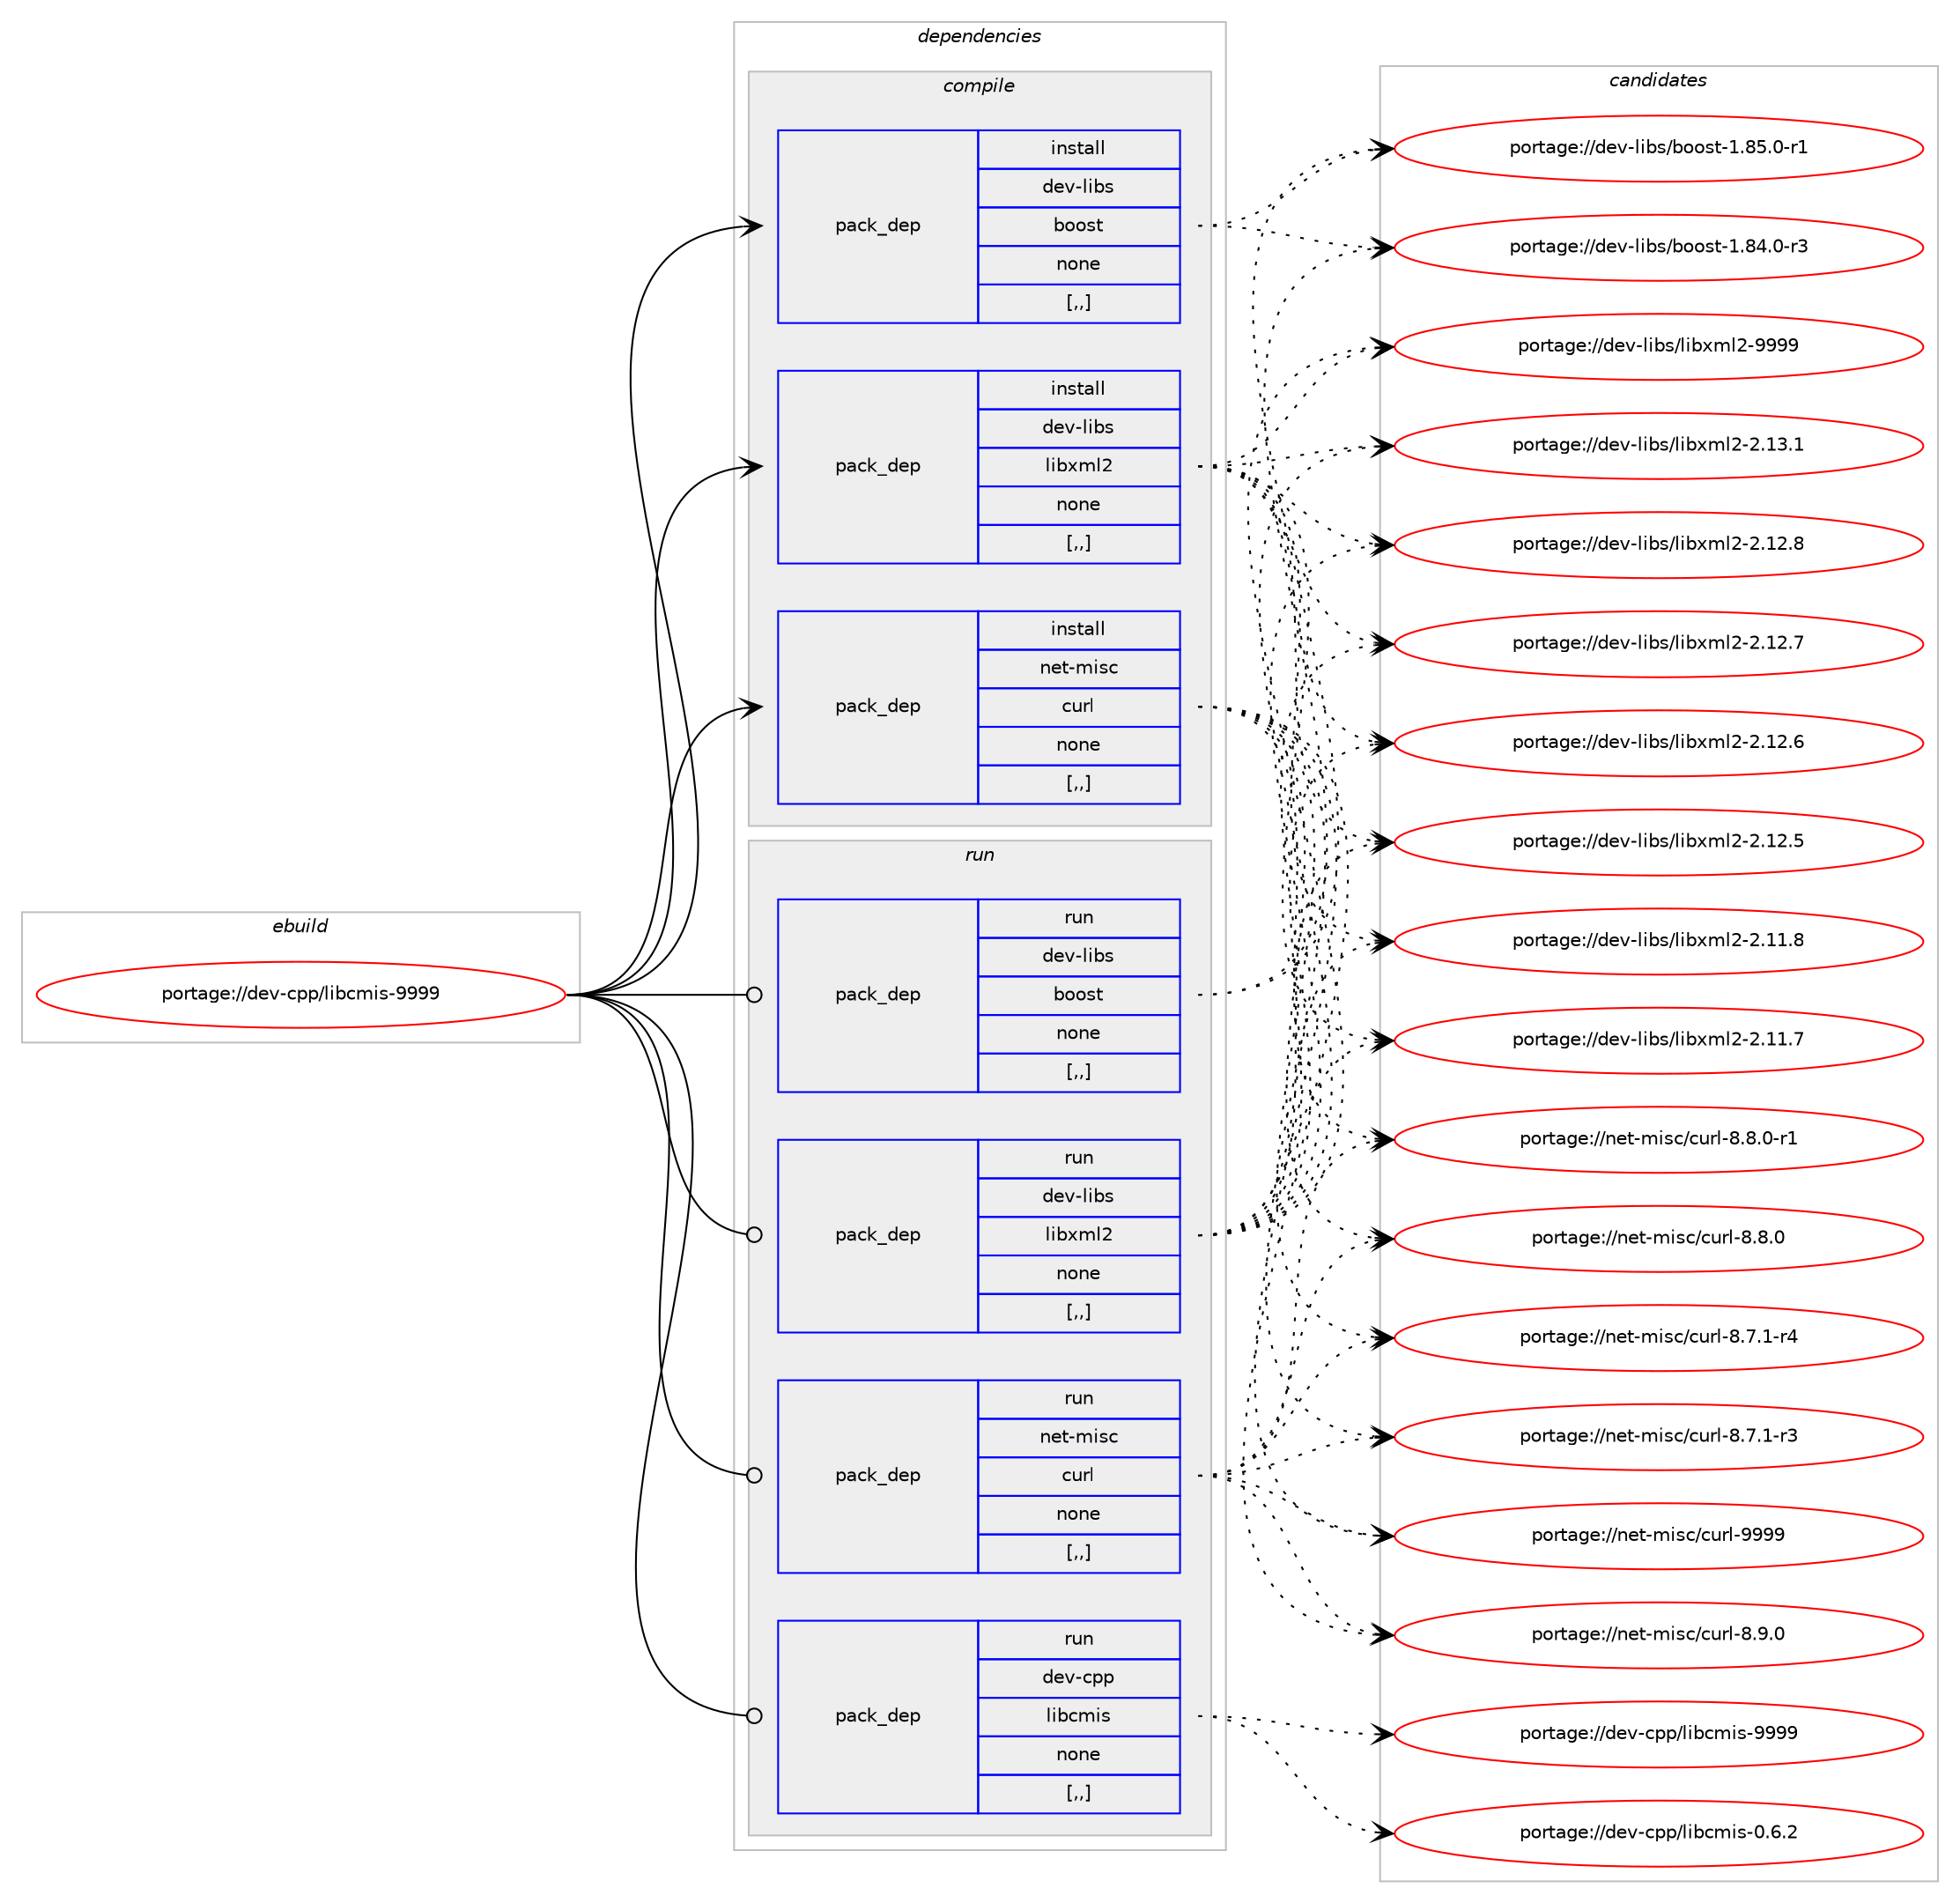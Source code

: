 digraph prolog {

# *************
# Graph options
# *************

newrank=true;
concentrate=true;
compound=true;
graph [rankdir=LR,fontname=Helvetica,fontsize=10,ranksep=1.5];#, ranksep=2.5, nodesep=0.2];
edge  [arrowhead=vee];
node  [fontname=Helvetica,fontsize=10];

# **********
# The ebuild
# **********

subgraph cluster_leftcol {
color=gray;
label=<<i>ebuild</i>>;
id [label="portage://dev-cpp/libcmis-9999", color=red, width=4, href="../dev-cpp/libcmis-9999.svg"];
}

# ****************
# The dependencies
# ****************

subgraph cluster_midcol {
color=gray;
label=<<i>dependencies</i>>;
subgraph cluster_compile {
fillcolor="#eeeeee";
style=filled;
label=<<i>compile</i>>;
subgraph pack47887 {
dependency65889 [label=<<TABLE BORDER="0" CELLBORDER="1" CELLSPACING="0" CELLPADDING="4" WIDTH="220"><TR><TD ROWSPAN="6" CELLPADDING="30">pack_dep</TD></TR><TR><TD WIDTH="110">install</TD></TR><TR><TD>dev-libs</TD></TR><TR><TD>boost</TD></TR><TR><TD>none</TD></TR><TR><TD>[,,]</TD></TR></TABLE>>, shape=none, color=blue];
}
id:e -> dependency65889:w [weight=20,style="solid",arrowhead="vee"];
subgraph pack47888 {
dependency65890 [label=<<TABLE BORDER="0" CELLBORDER="1" CELLSPACING="0" CELLPADDING="4" WIDTH="220"><TR><TD ROWSPAN="6" CELLPADDING="30">pack_dep</TD></TR><TR><TD WIDTH="110">install</TD></TR><TR><TD>dev-libs</TD></TR><TR><TD>libxml2</TD></TR><TR><TD>none</TD></TR><TR><TD>[,,]</TD></TR></TABLE>>, shape=none, color=blue];
}
id:e -> dependency65890:w [weight=20,style="solid",arrowhead="vee"];
subgraph pack47889 {
dependency65891 [label=<<TABLE BORDER="0" CELLBORDER="1" CELLSPACING="0" CELLPADDING="4" WIDTH="220"><TR><TD ROWSPAN="6" CELLPADDING="30">pack_dep</TD></TR><TR><TD WIDTH="110">install</TD></TR><TR><TD>net-misc</TD></TR><TR><TD>curl</TD></TR><TR><TD>none</TD></TR><TR><TD>[,,]</TD></TR></TABLE>>, shape=none, color=blue];
}
id:e -> dependency65891:w [weight=20,style="solid",arrowhead="vee"];
}
subgraph cluster_compileandrun {
fillcolor="#eeeeee";
style=filled;
label=<<i>compile and run</i>>;
}
subgraph cluster_run {
fillcolor="#eeeeee";
style=filled;
label=<<i>run</i>>;
subgraph pack47890 {
dependency65892 [label=<<TABLE BORDER="0" CELLBORDER="1" CELLSPACING="0" CELLPADDING="4" WIDTH="220"><TR><TD ROWSPAN="6" CELLPADDING="30">pack_dep</TD></TR><TR><TD WIDTH="110">run</TD></TR><TR><TD>dev-libs</TD></TR><TR><TD>boost</TD></TR><TR><TD>none</TD></TR><TR><TD>[,,]</TD></TR></TABLE>>, shape=none, color=blue];
}
id:e -> dependency65892:w [weight=20,style="solid",arrowhead="odot"];
subgraph pack47891 {
dependency65893 [label=<<TABLE BORDER="0" CELLBORDER="1" CELLSPACING="0" CELLPADDING="4" WIDTH="220"><TR><TD ROWSPAN="6" CELLPADDING="30">pack_dep</TD></TR><TR><TD WIDTH="110">run</TD></TR><TR><TD>dev-libs</TD></TR><TR><TD>libxml2</TD></TR><TR><TD>none</TD></TR><TR><TD>[,,]</TD></TR></TABLE>>, shape=none, color=blue];
}
id:e -> dependency65893:w [weight=20,style="solid",arrowhead="odot"];
subgraph pack47892 {
dependency65894 [label=<<TABLE BORDER="0" CELLBORDER="1" CELLSPACING="0" CELLPADDING="4" WIDTH="220"><TR><TD ROWSPAN="6" CELLPADDING="30">pack_dep</TD></TR><TR><TD WIDTH="110">run</TD></TR><TR><TD>net-misc</TD></TR><TR><TD>curl</TD></TR><TR><TD>none</TD></TR><TR><TD>[,,]</TD></TR></TABLE>>, shape=none, color=blue];
}
id:e -> dependency65894:w [weight=20,style="solid",arrowhead="odot"];
subgraph pack47893 {
dependency65895 [label=<<TABLE BORDER="0" CELLBORDER="1" CELLSPACING="0" CELLPADDING="4" WIDTH="220"><TR><TD ROWSPAN="6" CELLPADDING="30">pack_dep</TD></TR><TR><TD WIDTH="110">run</TD></TR><TR><TD>dev-cpp</TD></TR><TR><TD>libcmis</TD></TR><TR><TD>none</TD></TR><TR><TD>[,,]</TD></TR></TABLE>>, shape=none, color=blue];
}
id:e -> dependency65895:w [weight=20,style="solid",arrowhead="odot"];
}
}

# **************
# The candidates
# **************

subgraph cluster_choices {
rank=same;
color=gray;
label=<<i>candidates</i>>;

subgraph choice47887 {
color=black;
nodesep=1;
choice10010111845108105981154798111111115116454946565346484511449 [label="portage://dev-libs/boost-1.85.0-r1", color=red, width=4,href="../dev-libs/boost-1.85.0-r1.svg"];
choice10010111845108105981154798111111115116454946565246484511451 [label="portage://dev-libs/boost-1.84.0-r3", color=red, width=4,href="../dev-libs/boost-1.84.0-r3.svg"];
dependency65889:e -> choice10010111845108105981154798111111115116454946565346484511449:w [style=dotted,weight="100"];
dependency65889:e -> choice10010111845108105981154798111111115116454946565246484511451:w [style=dotted,weight="100"];
}
subgraph choice47888 {
color=black;
nodesep=1;
choice10010111845108105981154710810598120109108504557575757 [label="portage://dev-libs/libxml2-9999", color=red, width=4,href="../dev-libs/libxml2-9999.svg"];
choice100101118451081059811547108105981201091085045504649514649 [label="portage://dev-libs/libxml2-2.13.1", color=red, width=4,href="../dev-libs/libxml2-2.13.1.svg"];
choice100101118451081059811547108105981201091085045504649504656 [label="portage://dev-libs/libxml2-2.12.8", color=red, width=4,href="../dev-libs/libxml2-2.12.8.svg"];
choice100101118451081059811547108105981201091085045504649504655 [label="portage://dev-libs/libxml2-2.12.7", color=red, width=4,href="../dev-libs/libxml2-2.12.7.svg"];
choice100101118451081059811547108105981201091085045504649504654 [label="portage://dev-libs/libxml2-2.12.6", color=red, width=4,href="../dev-libs/libxml2-2.12.6.svg"];
choice100101118451081059811547108105981201091085045504649504653 [label="portage://dev-libs/libxml2-2.12.5", color=red, width=4,href="../dev-libs/libxml2-2.12.5.svg"];
choice100101118451081059811547108105981201091085045504649494656 [label="portage://dev-libs/libxml2-2.11.8", color=red, width=4,href="../dev-libs/libxml2-2.11.8.svg"];
choice100101118451081059811547108105981201091085045504649494655 [label="portage://dev-libs/libxml2-2.11.7", color=red, width=4,href="../dev-libs/libxml2-2.11.7.svg"];
dependency65890:e -> choice10010111845108105981154710810598120109108504557575757:w [style=dotted,weight="100"];
dependency65890:e -> choice100101118451081059811547108105981201091085045504649514649:w [style=dotted,weight="100"];
dependency65890:e -> choice100101118451081059811547108105981201091085045504649504656:w [style=dotted,weight="100"];
dependency65890:e -> choice100101118451081059811547108105981201091085045504649504655:w [style=dotted,weight="100"];
dependency65890:e -> choice100101118451081059811547108105981201091085045504649504654:w [style=dotted,weight="100"];
dependency65890:e -> choice100101118451081059811547108105981201091085045504649504653:w [style=dotted,weight="100"];
dependency65890:e -> choice100101118451081059811547108105981201091085045504649494656:w [style=dotted,weight="100"];
dependency65890:e -> choice100101118451081059811547108105981201091085045504649494655:w [style=dotted,weight="100"];
}
subgraph choice47889 {
color=black;
nodesep=1;
choice110101116451091051159947991171141084557575757 [label="portage://net-misc/curl-9999", color=red, width=4,href="../net-misc/curl-9999.svg"];
choice11010111645109105115994799117114108455646574648 [label="portage://net-misc/curl-8.9.0", color=red, width=4,href="../net-misc/curl-8.9.0.svg"];
choice110101116451091051159947991171141084556465646484511449 [label="portage://net-misc/curl-8.8.0-r1", color=red, width=4,href="../net-misc/curl-8.8.0-r1.svg"];
choice11010111645109105115994799117114108455646564648 [label="portage://net-misc/curl-8.8.0", color=red, width=4,href="../net-misc/curl-8.8.0.svg"];
choice110101116451091051159947991171141084556465546494511452 [label="portage://net-misc/curl-8.7.1-r4", color=red, width=4,href="../net-misc/curl-8.7.1-r4.svg"];
choice110101116451091051159947991171141084556465546494511451 [label="portage://net-misc/curl-8.7.1-r3", color=red, width=4,href="../net-misc/curl-8.7.1-r3.svg"];
dependency65891:e -> choice110101116451091051159947991171141084557575757:w [style=dotted,weight="100"];
dependency65891:e -> choice11010111645109105115994799117114108455646574648:w [style=dotted,weight="100"];
dependency65891:e -> choice110101116451091051159947991171141084556465646484511449:w [style=dotted,weight="100"];
dependency65891:e -> choice11010111645109105115994799117114108455646564648:w [style=dotted,weight="100"];
dependency65891:e -> choice110101116451091051159947991171141084556465546494511452:w [style=dotted,weight="100"];
dependency65891:e -> choice110101116451091051159947991171141084556465546494511451:w [style=dotted,weight="100"];
}
subgraph choice47890 {
color=black;
nodesep=1;
choice10010111845108105981154798111111115116454946565346484511449 [label="portage://dev-libs/boost-1.85.0-r1", color=red, width=4,href="../dev-libs/boost-1.85.0-r1.svg"];
choice10010111845108105981154798111111115116454946565246484511451 [label="portage://dev-libs/boost-1.84.0-r3", color=red, width=4,href="../dev-libs/boost-1.84.0-r3.svg"];
dependency65892:e -> choice10010111845108105981154798111111115116454946565346484511449:w [style=dotted,weight="100"];
dependency65892:e -> choice10010111845108105981154798111111115116454946565246484511451:w [style=dotted,weight="100"];
}
subgraph choice47891 {
color=black;
nodesep=1;
choice10010111845108105981154710810598120109108504557575757 [label="portage://dev-libs/libxml2-9999", color=red, width=4,href="../dev-libs/libxml2-9999.svg"];
choice100101118451081059811547108105981201091085045504649514649 [label="portage://dev-libs/libxml2-2.13.1", color=red, width=4,href="../dev-libs/libxml2-2.13.1.svg"];
choice100101118451081059811547108105981201091085045504649504656 [label="portage://dev-libs/libxml2-2.12.8", color=red, width=4,href="../dev-libs/libxml2-2.12.8.svg"];
choice100101118451081059811547108105981201091085045504649504655 [label="portage://dev-libs/libxml2-2.12.7", color=red, width=4,href="../dev-libs/libxml2-2.12.7.svg"];
choice100101118451081059811547108105981201091085045504649504654 [label="portage://dev-libs/libxml2-2.12.6", color=red, width=4,href="../dev-libs/libxml2-2.12.6.svg"];
choice100101118451081059811547108105981201091085045504649504653 [label="portage://dev-libs/libxml2-2.12.5", color=red, width=4,href="../dev-libs/libxml2-2.12.5.svg"];
choice100101118451081059811547108105981201091085045504649494656 [label="portage://dev-libs/libxml2-2.11.8", color=red, width=4,href="../dev-libs/libxml2-2.11.8.svg"];
choice100101118451081059811547108105981201091085045504649494655 [label="portage://dev-libs/libxml2-2.11.7", color=red, width=4,href="../dev-libs/libxml2-2.11.7.svg"];
dependency65893:e -> choice10010111845108105981154710810598120109108504557575757:w [style=dotted,weight="100"];
dependency65893:e -> choice100101118451081059811547108105981201091085045504649514649:w [style=dotted,weight="100"];
dependency65893:e -> choice100101118451081059811547108105981201091085045504649504656:w [style=dotted,weight="100"];
dependency65893:e -> choice100101118451081059811547108105981201091085045504649504655:w [style=dotted,weight="100"];
dependency65893:e -> choice100101118451081059811547108105981201091085045504649504654:w [style=dotted,weight="100"];
dependency65893:e -> choice100101118451081059811547108105981201091085045504649504653:w [style=dotted,weight="100"];
dependency65893:e -> choice100101118451081059811547108105981201091085045504649494656:w [style=dotted,weight="100"];
dependency65893:e -> choice100101118451081059811547108105981201091085045504649494655:w [style=dotted,weight="100"];
}
subgraph choice47892 {
color=black;
nodesep=1;
choice110101116451091051159947991171141084557575757 [label="portage://net-misc/curl-9999", color=red, width=4,href="../net-misc/curl-9999.svg"];
choice11010111645109105115994799117114108455646574648 [label="portage://net-misc/curl-8.9.0", color=red, width=4,href="../net-misc/curl-8.9.0.svg"];
choice110101116451091051159947991171141084556465646484511449 [label="portage://net-misc/curl-8.8.0-r1", color=red, width=4,href="../net-misc/curl-8.8.0-r1.svg"];
choice11010111645109105115994799117114108455646564648 [label="portage://net-misc/curl-8.8.0", color=red, width=4,href="../net-misc/curl-8.8.0.svg"];
choice110101116451091051159947991171141084556465546494511452 [label="portage://net-misc/curl-8.7.1-r4", color=red, width=4,href="../net-misc/curl-8.7.1-r4.svg"];
choice110101116451091051159947991171141084556465546494511451 [label="portage://net-misc/curl-8.7.1-r3", color=red, width=4,href="../net-misc/curl-8.7.1-r3.svg"];
dependency65894:e -> choice110101116451091051159947991171141084557575757:w [style=dotted,weight="100"];
dependency65894:e -> choice11010111645109105115994799117114108455646574648:w [style=dotted,weight="100"];
dependency65894:e -> choice110101116451091051159947991171141084556465646484511449:w [style=dotted,weight="100"];
dependency65894:e -> choice11010111645109105115994799117114108455646564648:w [style=dotted,weight="100"];
dependency65894:e -> choice110101116451091051159947991171141084556465546494511452:w [style=dotted,weight="100"];
dependency65894:e -> choice110101116451091051159947991171141084556465546494511451:w [style=dotted,weight="100"];
}
subgraph choice47893 {
color=black;
nodesep=1;
choice10010111845991121124710810598991091051154557575757 [label="portage://dev-cpp/libcmis-9999", color=red, width=4,href="../dev-cpp/libcmis-9999.svg"];
choice1001011184599112112471081059899109105115454846544650 [label="portage://dev-cpp/libcmis-0.6.2", color=red, width=4,href="../dev-cpp/libcmis-0.6.2.svg"];
dependency65895:e -> choice10010111845991121124710810598991091051154557575757:w [style=dotted,weight="100"];
dependency65895:e -> choice1001011184599112112471081059899109105115454846544650:w [style=dotted,weight="100"];
}
}

}
